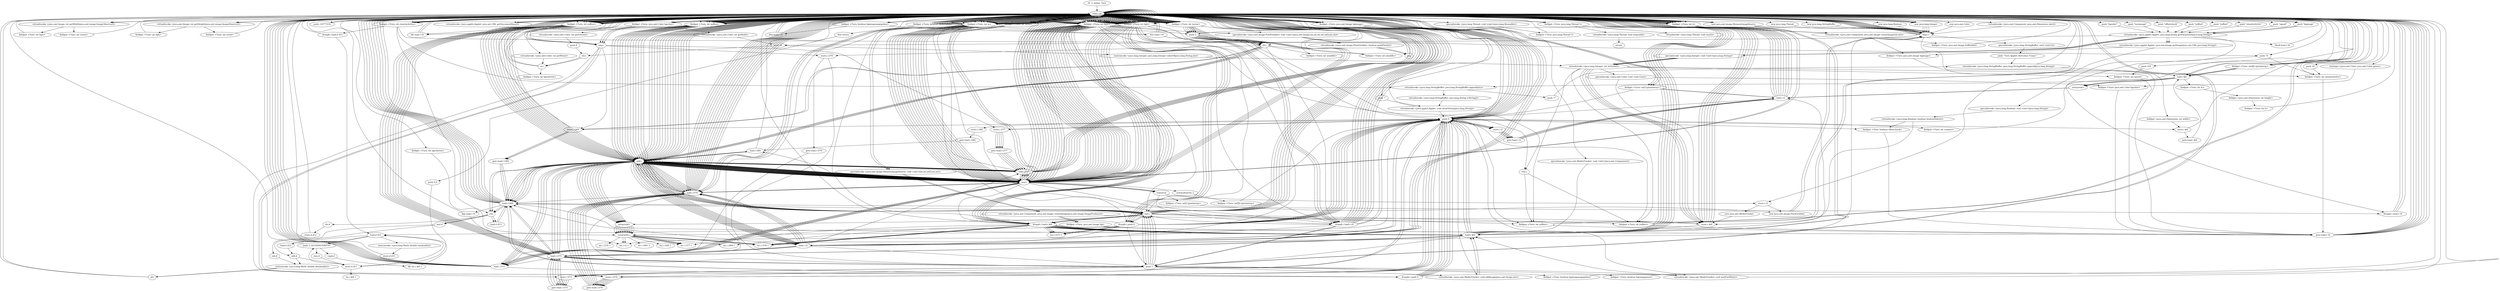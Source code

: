 digraph "" {
    "r0 := @this: Turn"
    "load.r r0"
    "r0 := @this: Turn"->"load.r r0";
    "load.r r0"->"load.r r0";
    "virtualinvoke <java.awt.Component: java.awt.Dimension size()>"
    "load.r r0"->"virtualinvoke <java.awt.Component: java.awt.Dimension size()>";
    "dup1.r"
    "virtualinvoke <java.awt.Component: java.awt.Dimension size()>"->"dup1.r";
    "fieldget <java.awt.Dimension: int width>"
    "dup1.r"->"fieldget <java.awt.Dimension: int width>";
    "store.i $i0"
    "fieldget <java.awt.Dimension: int width>"->"store.i $i0";
    "store.i $i0"->"load.r r0";
    "load.i $i0"
    "load.r r0"->"load.i $i0";
    "fieldput <Turn: int w>"
    "load.i $i0"->"fieldput <Turn: int w>";
    "fieldget <java.awt.Dimension: int height>"
    "fieldput <Turn: int w>"->"fieldget <java.awt.Dimension: int height>";
    "fieldput <Turn: int h>"
    "fieldget <java.awt.Dimension: int height>"->"fieldput <Turn: int h>";
    "fieldput <Turn: int h>"->"load.r r0";
    "new java.lang.Boolean"
    "load.r r0"->"new java.lang.Boolean";
    "new java.lang.Boolean"->"dup1.r";
    "dup1.r"->"load.r r0";
    "push \"offsetcheck\""
    "load.r r0"->"push \"offsetcheck\"";
    "virtualinvoke <java.applet.Applet: java.lang.String getParameter(java.lang.String)>"
    "push \"offsetcheck\""->"virtualinvoke <java.applet.Applet: java.lang.String getParameter(java.lang.String)>";
    "specialinvoke <java.lang.Boolean: void <init>(java.lang.String)>"
    "virtualinvoke <java.applet.Applet: java.lang.String getParameter(java.lang.String)>"->"specialinvoke <java.lang.Boolean: void <init>(java.lang.String)>";
    "virtualinvoke <java.lang.Boolean: boolean booleanValue()>"
    "specialinvoke <java.lang.Boolean: void <init>(java.lang.String)>"->"virtualinvoke <java.lang.Boolean: boolean booleanValue()>";
    "fieldput <Turn: boolean offsetcheck>"
    "virtualinvoke <java.lang.Boolean: boolean booleanValue()>"->"fieldput <Turn: boolean offsetcheck>";
    "goto load.r r0"
    "fieldput <Turn: boolean offsetcheck>"->"goto load.r r0";
    "goto load.r r0"->"load.r r0";
    "new java.lang.Integer"
    "load.r r0"->"new java.lang.Integer";
    "new java.lang.Integer"->"dup1.r";
    "dup1.r"->"load.r r0";
    "push \"xoffset\""
    "load.r r0"->"push \"xoffset\"";
    "push \"xoffset\""->"virtualinvoke <java.applet.Applet: java.lang.String getParameter(java.lang.String)>";
    "specialinvoke <java.lang.Integer: void <init>(java.lang.String)>"
    "virtualinvoke <java.applet.Applet: java.lang.String getParameter(java.lang.String)>"->"specialinvoke <java.lang.Integer: void <init>(java.lang.String)>";
    "virtualinvoke <java.lang.Integer: int intValue()>"
    "specialinvoke <java.lang.Integer: void <init>(java.lang.String)>"->"virtualinvoke <java.lang.Integer: int intValue()>";
    "fieldput <Turn: int xoffset>"
    "virtualinvoke <java.lang.Integer: int intValue()>"->"fieldput <Turn: int xoffset>";
    "fieldput <Turn: int xoffset>"->"goto load.r r0";
    "goto load.r r0"->"load.r r0";
    "load.r r0"->"new java.lang.Integer";
    "new java.lang.Integer"->"dup1.r";
    "dup1.r"->"load.r r0";
    "push \"yoffset\""
    "load.r r0"->"push \"yoffset\"";
    "push \"yoffset\""->"virtualinvoke <java.applet.Applet: java.lang.String getParameter(java.lang.String)>";
    "virtualinvoke <java.applet.Applet: java.lang.String getParameter(java.lang.String)>"->"specialinvoke <java.lang.Integer: void <init>(java.lang.String)>";
    "specialinvoke <java.lang.Integer: void <init>(java.lang.String)>"->"virtualinvoke <java.lang.Integer: int intValue()>";
    "fieldput <Turn: int yoffset>"
    "virtualinvoke <java.lang.Integer: int intValue()>"->"fieldput <Turn: int yoffset>";
    "fieldput <Turn: int yoffset>"->"goto load.r r0";
    "goto load.r r0"->"load.r r0";
    "load.r r0"->"new java.lang.Integer";
    "new java.lang.Integer"->"dup1.r";
    "dup1.r"->"load.r r0";
    "push \"einzelschritte\""
    "load.r r0"->"push \"einzelschritte\"";
    "push \"einzelschritte\""->"virtualinvoke <java.applet.Applet: java.lang.String getParameter(java.lang.String)>";
    "virtualinvoke <java.applet.Applet: java.lang.String getParameter(java.lang.String)>"->"specialinvoke <java.lang.Integer: void <init>(java.lang.String)>";
    "specialinvoke <java.lang.Integer: void <init>(java.lang.String)>"->"virtualinvoke <java.lang.Integer: int intValue()>";
    "fieldput <Turn: int einzelschritte>"
    "virtualinvoke <java.lang.Integer: int intValue()>"->"fieldput <Turn: int einzelschritte>";
    "fieldput <Turn: int einzelschritte>"->"goto load.r r0";
    "goto load.r r0"->"load.r r0";
    "fieldget <Turn: int einzelschritte>"
    "load.r r0"->"fieldget <Turn: int einzelschritte>";
    "push 75"
    "fieldget <Turn: int einzelschritte>"->"push 75";
    "ifcmple.i load.r r0"
    "push 75"->"ifcmple.i load.r r0";
    "ifcmple.i load.r r0"->"load.r r0";
    "load.r r0"->"push 75";
    "push 75"->"fieldput <Turn: int einzelschritte>";
    "fieldput <Turn: int einzelschritte>"->"load.r r0";
    "load.r r0"->"new java.lang.Integer";
    "new java.lang.Integer"->"dup1.r";
    "dup1.r"->"load.r r0";
    "push \"speed\""
    "load.r r0"->"push \"speed\"";
    "push \"speed\""->"virtualinvoke <java.applet.Applet: java.lang.String getParameter(java.lang.String)>";
    "virtualinvoke <java.applet.Applet: java.lang.String getParameter(java.lang.String)>"->"specialinvoke <java.lang.Integer: void <init>(java.lang.String)>";
    "specialinvoke <java.lang.Integer: void <init>(java.lang.String)>"->"virtualinvoke <java.lang.Integer: int intValue()>";
    "fieldput <Turn: int speed>"
    "virtualinvoke <java.lang.Integer: int intValue()>"->"fieldput <Turn: int speed>";
    "fieldput <Turn: int speed>"->"goto load.r r0";
    "goto load.r r0"->"load.r r0";
    "new java.awt.Color"
    "load.r r0"->"new java.awt.Color";
    "new java.awt.Color"->"dup1.r";
    "dup1.r"->"load.r r0";
    "push \"bgcolor\""
    "load.r r0"->"push \"bgcolor\"";
    "push \"bgcolor\""->"virtualinvoke <java.applet.Applet: java.lang.String getParameter(java.lang.String)>";
    "push 16"
    "virtualinvoke <java.applet.Applet: java.lang.String getParameter(java.lang.String)>"->"push 16";
    "staticinvoke <java.lang.Integer: java.lang.Integer valueOf(java.lang.String,int)>"
    "push 16"->"staticinvoke <java.lang.Integer: java.lang.Integer valueOf(java.lang.String,int)>";
    "staticinvoke <java.lang.Integer: java.lang.Integer valueOf(java.lang.String,int)>"->"virtualinvoke <java.lang.Integer: int intValue()>";
    "specialinvoke <java.awt.Color: void <init>(int)>"
    "virtualinvoke <java.lang.Integer: int intValue()>"->"specialinvoke <java.awt.Color: void <init>(int)>";
    "fieldput <Turn: java.awt.Color bgcolor>"
    "specialinvoke <java.awt.Color: void <init>(int)>"->"fieldput <Turn: java.awt.Color bgcolor>";
    "fieldput <Turn: java.awt.Color bgcolor>"->"goto load.r r0";
    "goto load.r r0"->"load.r r0";
    "push -16777216"
    "load.r r0"->"push -16777216";
    "push -16777216"->"load.r r0";
    "fieldget <Turn: java.awt.Color bgcolor>"
    "load.r r0"->"fieldget <Turn: java.awt.Color bgcolor>";
    "virtualinvoke <java.awt.Color: int getRed()>"
    "fieldget <Turn: java.awt.Color bgcolor>"->"virtualinvoke <java.awt.Color: int getRed()>";
    "virtualinvoke <java.awt.Color: int getRed()>"->"push 16";
    "shl.i"
    "push 16"->"shl.i";
    "or.i"
    "shl.i"->"or.i";
    "or.i"->"load.r r0";
    "load.r r0"->"fieldget <Turn: java.awt.Color bgcolor>";
    "virtualinvoke <java.awt.Color: int getGreen()>"
    "fieldget <Turn: java.awt.Color bgcolor>"->"virtualinvoke <java.awt.Color: int getGreen()>";
    "push 8"
    "virtualinvoke <java.awt.Color: int getGreen()>"->"push 8";
    "push 8"->"shl.i";
    "shl.i"->"or.i";
    "or.i"->"load.r r0";
    "load.r r0"->"fieldget <Turn: java.awt.Color bgcolor>";
    "virtualinvoke <java.awt.Color: int getBlue()>"
    "fieldget <Turn: java.awt.Color bgcolor>"->"virtualinvoke <java.awt.Color: int getBlue()>";
    "virtualinvoke <java.awt.Color: int getBlue()>"->"or.i";
    "fieldput <Turn: int bgcolorint>"
    "or.i"->"fieldput <Turn: int bgcolorint>";
    "fieldput <Turn: int bgcolorint>"->"load.r r0";
    "push \"bgimage\""
    "load.r r0"->"push \"bgimage\"";
    "push \"bgimage\""->"virtualinvoke <java.applet.Applet: java.lang.String getParameter(java.lang.String)>";
    "ifnull load.r r0"
    "virtualinvoke <java.applet.Applet: java.lang.String getParameter(java.lang.String)>"->"ifnull load.r r0";
    "ifnull load.r r0"->"load.r r0";
    "push 1"
    "load.r r0"->"push 1";
    "fieldput <Turn: boolean bgimageangegeben>"
    "push 1"->"fieldput <Turn: boolean bgimageangegeben>";
    "fieldput <Turn: boolean bgimageangegeben>"->"load.r r0";
    "fieldget <Turn: boolean bgimageangegeben>"
    "load.r r0"->"fieldget <Turn: boolean bgimageangegeben>";
    "ifeq load.r r0"
    "fieldget <Turn: boolean bgimageangegeben>"->"ifeq load.r r0";
    "ifeq load.r r0"->"load.r r0";
    "load.r r0"->"load.r r0";
    "load.r r0"->"load.r r0";
    "virtualinvoke <java.applet.Applet: java.net.URL getDocumentBase()>"
    "load.r r0"->"virtualinvoke <java.applet.Applet: java.net.URL getDocumentBase()>";
    "virtualinvoke <java.applet.Applet: java.net.URL getDocumentBase()>"->"load.r r0";
    "load.r r0"->"push \"bgimage\"";
    "push \"bgimage\""->"virtualinvoke <java.applet.Applet: java.lang.String getParameter(java.lang.String)>";
    "virtualinvoke <java.applet.Applet: java.awt.Image getImage(java.net.URL,java.lang.String)>"
    "virtualinvoke <java.applet.Applet: java.lang.String getParameter(java.lang.String)>"->"virtualinvoke <java.applet.Applet: java.awt.Image getImage(java.net.URL,java.lang.String)>";
    "fieldput <Turn: java.awt.Image bgimage>"
    "virtualinvoke <java.applet.Applet: java.awt.Image getImage(java.net.URL,java.lang.String)>"->"fieldput <Turn: java.awt.Image bgimage>";
    "fieldput <Turn: java.awt.Image bgimage>"->"goto load.r r0";
    "goto load.r r0"->"load.r r0";
    "load.r r0"->"load.r r0";
    "load.r r0"->"virtualinvoke <java.applet.Applet: java.net.URL getDocumentBase()>";
    "virtualinvoke <java.applet.Applet: java.net.URL getDocumentBase()>"->"load.r r0";
    "push \"turnimage\""
    "load.r r0"->"push \"turnimage\"";
    "push \"turnimage\""->"virtualinvoke <java.applet.Applet: java.lang.String getParameter(java.lang.String)>";
    "virtualinvoke <java.applet.Applet: java.lang.String getParameter(java.lang.String)>"->"virtualinvoke <java.applet.Applet: java.awt.Image getImage(java.net.URL,java.lang.String)>";
    "store.r r2"
    "virtualinvoke <java.applet.Applet: java.awt.Image getImage(java.net.URL,java.lang.String)>"->"store.r r2";
    "new java.awt.MediaTracker"
    "store.r r2"->"new java.awt.MediaTracker";
    "store.r $i0"
    "new java.awt.MediaTracker"->"store.r $i0";
    "load.r $i0"
    "store.r $i0"->"load.r $i0";
    "load.r $i0"->"load.r r0";
    "specialinvoke <java.awt.MediaTracker: void <init>(java.awt.Component)>"
    "load.r r0"->"specialinvoke <java.awt.MediaTracker: void <init>(java.awt.Component)>";
    "specialinvoke <java.awt.MediaTracker: void <init>(java.awt.Component)>"->"load.r $i0";
    "load.r $i0"->"load.r r0";
    "fieldget <Turn: java.awt.Image bgimage>"
    "load.r r0"->"fieldget <Turn: java.awt.Image bgimage>";
    "push 0"
    "fieldget <Turn: java.awt.Image bgimage>"->"push 0";
    "virtualinvoke <java.awt.MediaTracker: void addImage(java.awt.Image,int)>"
    "push 0"->"virtualinvoke <java.awt.MediaTracker: void addImage(java.awt.Image,int)>";
    "virtualinvoke <java.awt.MediaTracker: void addImage(java.awt.Image,int)>"->"load.r $i0";
    "load.r r2"
    "load.r $i0"->"load.r r2";
    "load.r r2"->"push 1";
    "push 1"->"virtualinvoke <java.awt.MediaTracker: void addImage(java.awt.Image,int)>";
    "virtualinvoke <java.awt.MediaTracker: void addImage(java.awt.Image,int)>"->"load.r $i0";
    "load.r $i0"->"push 0";
    "virtualinvoke <java.awt.MediaTracker: void waitForID(int)>"
    "push 0"->"virtualinvoke <java.awt.MediaTracker: void waitForID(int)>";
    "virtualinvoke <java.awt.MediaTracker: void waitForID(int)>"->"load.r $i0";
    "load.r $i0"->"push 1";
    "push 1"->"virtualinvoke <java.awt.MediaTracker: void waitForID(int)>";
    "virtualinvoke <java.awt.MediaTracker: void waitForID(int)>"->"load.r r0";
    "load.r r0"->"load.r r0";
    "load.r r0"->"fieldget <Turn: java.awt.Image bgimage>";
    "fieldget <Turn: java.awt.Image bgimage>"->"load.r r0";
    "virtualinvoke <java.awt.Image: int getWidth(java.awt.image.ImageObserver)>"
    "load.r r0"->"virtualinvoke <java.awt.Image: int getWidth(java.awt.image.ImageObserver)>";
    "fieldput <Turn: int bgw>"
    "virtualinvoke <java.awt.Image: int getWidth(java.awt.image.ImageObserver)>"->"fieldput <Turn: int bgw>";
    "fieldput <Turn: int bgw>"->"load.r r0";
    "load.r r0"->"load.r r0";
    "load.r r0"->"fieldget <Turn: java.awt.Image bgimage>";
    "fieldget <Turn: java.awt.Image bgimage>"->"load.r r0";
    "virtualinvoke <java.awt.Image: int getHeight(java.awt.image.ImageObserver)>"
    "load.r r0"->"virtualinvoke <java.awt.Image: int getHeight(java.awt.image.ImageObserver)>";
    "fieldput <Turn: int bgh>"
    "virtualinvoke <java.awt.Image: int getHeight(java.awt.image.ImageObserver)>"->"fieldput <Turn: int bgh>";
    "fieldput <Turn: int bgh>"->"load.r r0";
    "load.r r0"->"load.r r2";
    "load.r r2"->"load.r r0";
    "load.r r0"->"virtualinvoke <java.awt.Image: int getWidth(java.awt.image.ImageObserver)>";
    "fieldput <Turn: int turnw>"
    "virtualinvoke <java.awt.Image: int getWidth(java.awt.image.ImageObserver)>"->"fieldput <Turn: int turnw>";
    "fieldput <Turn: int turnw>"->"load.r r0";
    "load.r r0"->"load.r r2";
    "load.r r2"->"load.r r0";
    "load.r r0"->"virtualinvoke <java.awt.Image: int getHeight(java.awt.image.ImageObserver)>";
    "fieldput <Turn: int turnh>"
    "virtualinvoke <java.awt.Image: int getHeight(java.awt.image.ImageObserver)>"->"fieldput <Turn: int turnh>";
    "fieldput <Turn: int turnh>"->"load.r r0";
    "load.r r0"->"load.r r0";
    "fieldget <Turn: int xoffset>"
    "load.r r0"->"fieldget <Turn: int xoffset>";
    "fieldget <Turn: int xoffset>"->"load.r r0";
    "fieldget <Turn: int bgw>"
    "load.r r0"->"fieldget <Turn: int bgw>";
    "rem.i"
    "fieldget <Turn: int bgw>"->"rem.i";
    "rem.i"->"fieldput <Turn: int xoffset>";
    "fieldput <Turn: int xoffset>"->"load.r r0";
    "load.r r0"->"load.r r0";
    "fieldget <Turn: int yoffset>"
    "load.r r0"->"fieldget <Turn: int yoffset>";
    "fieldget <Turn: int yoffset>"->"load.r r0";
    "fieldget <Turn: int bgh>"
    "load.r r0"->"fieldget <Turn: int bgh>";
    "fieldget <Turn: int bgh>"->"rem.i";
    "rem.i"->"fieldput <Turn: int yoffset>";
    "fieldput <Turn: int yoffset>"->"load.r r0";
    "load.r r0"->"fieldget <Turn: int xoffset>";
    "ifle load.r r0"
    "fieldget <Turn: int xoffset>"->"ifle load.r r0";
    "ifle load.r r0"->"load.r r0";
    "load.r r0"->"load.r r0";
    "load.r r0"->"fieldget <Turn: int xoffset>";
    "fieldget <Turn: int xoffset>"->"load.r r0";
    "load.r r0"->"fieldget <Turn: int bgw>";
    "sub.i"
    "fieldget <Turn: int bgw>"->"sub.i";
    "sub.i"->"fieldput <Turn: int xoffset>";
    "fieldput <Turn: int xoffset>"->"load.r r0";
    "load.r r0"->"fieldget <Turn: int yoffset>";
    "fieldget <Turn: int yoffset>"->"ifle load.r r0";
    "ifle load.r r0"->"load.r r0";
    "load.r r0"->"load.r r0";
    "load.r r0"->"fieldget <Turn: int yoffset>";
    "fieldget <Turn: int yoffset>"->"load.r r0";
    "load.r r0"->"fieldget <Turn: int bgh>";
    "fieldget <Turn: int bgh>"->"sub.i";
    "sub.i"->"fieldput <Turn: int yoffset>";
    "fieldput <Turn: int yoffset>"->"load.r r0";
    "load.r r0"->"load.r r0";
    "fieldget <Turn: int turnw>"
    "load.r r0"->"fieldget <Turn: int turnw>";
    "fieldget <Turn: int turnw>"->"load.r r0";
    "fieldget <Turn: int turnh>"
    "load.r r0"->"fieldget <Turn: int turnh>";
    "mul.i"
    "fieldget <Turn: int turnh>"->"mul.i";
    "newarray"
    "mul.i"->"newarray";
    "fieldput <Turn: int[] tpixelarray>"
    "newarray"->"fieldput <Turn: int[] tpixelarray>";
    "new java.awt.image.PixelGrabber"
    "fieldput <Turn: int[] tpixelarray>"->"new java.awt.image.PixelGrabber";
    "new java.awt.image.PixelGrabber"->"dup1.r";
    "dup1.r"->"load.r r2";
    "load.r r2"->"push 0";
    "push 0"->"push 0";
    "push 0"->"load.r r0";
    "load.r r0"->"fieldget <Turn: int turnw>";
    "fieldget <Turn: int turnw>"->"load.r r0";
    "load.r r0"->"fieldget <Turn: int turnh>";
    "fieldget <Turn: int turnh>"->"load.r r0";
    "fieldget <Turn: int[] tpixelarray>"
    "load.r r0"->"fieldget <Turn: int[] tpixelarray>";
    "fieldget <Turn: int[] tpixelarray>"->"push 0";
    "push 0"->"load.r r0";
    "load.r r0"->"fieldget <Turn: int turnw>";
    "specialinvoke <java.awt.image.PixelGrabber: void <init>(java.awt.Image,int,int,int,int,int[],int,int)>"
    "fieldget <Turn: int turnw>"->"specialinvoke <java.awt.image.PixelGrabber: void <init>(java.awt.Image,int,int,int,int,int[],int,int)>";
    "virtualinvoke <java.awt.image.PixelGrabber: boolean grabPixels()>"
    "specialinvoke <java.awt.image.PixelGrabber: void <init>(java.awt.Image,int,int,int,int,int[],int,int)>"->"virtualinvoke <java.awt.image.PixelGrabber: boolean grabPixels()>";
    "pop"
    "virtualinvoke <java.awt.image.PixelGrabber: boolean grabPixels()>"->"pop";
    "pop"->"load.r r0";
    "load.r r0"->"fieldget <Turn: int bgw>";
    "fieldget <Turn: int bgw>"->"load.r r0";
    "load.r r0"->"fieldget <Turn: int bgh>";
    "fieldget <Turn: int bgh>"->"mul.i";
    "mul.i"->"newarray";
    "newarray"->"store.r r2";
    "store.r r2"->"new java.awt.image.PixelGrabber";
    "new java.awt.image.PixelGrabber"->"dup1.r";
    "dup1.r"->"load.r r0";
    "load.r r0"->"fieldget <Turn: java.awt.Image bgimage>";
    "fieldget <Turn: java.awt.Image bgimage>"->"push 0";
    "push 0"->"push 0";
    "push 0"->"load.r r0";
    "load.r r0"->"fieldget <Turn: int bgw>";
    "fieldget <Turn: int bgw>"->"load.r r0";
    "load.r r0"->"fieldget <Turn: int bgh>";
    "fieldget <Turn: int bgh>"->"load.r r2";
    "load.r r2"->"push 0";
    "push 0"->"load.r r0";
    "load.r r0"->"fieldget <Turn: int bgw>";
    "fieldget <Turn: int bgw>"->"specialinvoke <java.awt.image.PixelGrabber: void <init>(java.awt.Image,int,int,int,int,int[],int,int)>";
    "specialinvoke <java.awt.image.PixelGrabber: void <init>(java.awt.Image,int,int,int,int,int[],int,int)>"->"virtualinvoke <java.awt.image.PixelGrabber: boolean grabPixels()>";
    "virtualinvoke <java.awt.image.PixelGrabber: boolean grabPixels()>"->"pop";
    "pop"->"load.r r0";
    "fieldget <Turn: boolean offsetcheck>"
    "load.r r0"->"fieldget <Turn: boolean offsetcheck>";
    "ifne load.r r0"
    "fieldget <Turn: boolean offsetcheck>"->"ifne load.r r0";
    "ifne load.r r0"->"load.r r0";
    "fieldget <Turn: int w>"
    "load.r r0"->"fieldget <Turn: int w>";
    "fieldget <Turn: int w>"->"load.r r0";
    "fieldget <Turn: int h>"
    "load.r r0"->"fieldget <Turn: int h>";
    "fieldget <Turn: int h>"->"mul.i";
    "mul.i"->"newarray";
    "newarray"->"store.r $i0";
    "store.r $i0"->"load.r r0";
    "load.r r0"->"fieldget <Turn: boolean bgimageangegeben>";
    "fieldget <Turn: boolean bgimageangegeben>"->"ifne load.r r0";
    "ifne load.r r0"->"push 0";
    "store.i r2"
    "push 0"->"store.i r2";
    "goto load.i r2"
    "store.i r2"->"goto load.i r2";
    "load.i r2"
    "goto load.i r2"->"load.i r2";
    "load.i r2"->"load.r r0";
    "load.r r0"->"fieldget <Turn: int w>";
    "fieldget <Turn: int w>"->"load.r r0";
    "load.r r0"->"fieldget <Turn: int h>";
    "fieldget <Turn: int h>"->"mul.i";
    "ifcmplt.i load.r $i0"
    "mul.i"->"ifcmplt.i load.r $i0";
    "ifcmplt.i load.r $i0"->"load.r r0";
    "load.r r0"->"load.r r0";
    "new java.awt.image.MemoryImageSource"
    "load.r r0"->"new java.awt.image.MemoryImageSource";
    "new java.awt.image.MemoryImageSource"->"dup1.r";
    "dup1.r"->"load.r r0";
    "load.r r0"->"fieldget <Turn: int w>";
    "fieldget <Turn: int w>"->"load.r r0";
    "load.r r0"->"fieldget <Turn: int h>";
    "fieldget <Turn: int h>"->"load.r $i0";
    "load.r $i0"->"push 0";
    "push 0"->"load.r r0";
    "load.r r0"->"fieldget <Turn: int w>";
    "specialinvoke <java.awt.image.MemoryImageSource: void <init>(int,int,int[],int,int)>"
    "fieldget <Turn: int w>"->"specialinvoke <java.awt.image.MemoryImageSource: void <init>(int,int,int[],int,int)>";
    "virtualinvoke <java.awt.Component: java.awt.Image createImage(java.awt.image.ImageProducer)>"
    "specialinvoke <java.awt.image.MemoryImageSource: void <init>(int,int,int[],int,int)>"->"virtualinvoke <java.awt.Component: java.awt.Image createImage(java.awt.image.ImageProducer)>";
    "fieldput <Turn: java.awt.Image bg>"
    "virtualinvoke <java.awt.Component: java.awt.Image createImage(java.awt.image.ImageProducer)>"->"fieldput <Turn: java.awt.Image bg>";
    "fieldput <Turn: java.awt.Image bg>"->"goto load.r r0";
    "goto load.r r0"->"load.r r0";
    "load.r r0"->"load.r r0";
    "load.r r0"->"fieldget <Turn: int w>";
    "push 2"
    "fieldget <Turn: int w>"->"push 2";
    "div.i"
    "push 2"->"div.i";
    "fieldput <Turn: int xmiddle>"
    "div.i"->"fieldput <Turn: int xmiddle>";
    "fieldput <Turn: int xmiddle>"->"load.r r0";
    "load.r r0"->"load.r r0";
    "load.r r0"->"fieldget <Turn: int h>";
    "fieldget <Turn: int h>"->"push 2";
    "push 2"->"div.i";
    "fieldput <Turn: int ymiddle>"
    "div.i"->"fieldput <Turn: int ymiddle>";
    "fieldput <Turn: int ymiddle>"->"load.r r0";
    "load.r r0"->"load.r r0";
    "load.r r0"->"load.r r0";
    "load.r r0"->"fieldget <Turn: int w>";
    "fieldget <Turn: int w>"->"load.r r0";
    "load.r r0"->"fieldget <Turn: int h>";
    "virtualinvoke <java.awt.Component: java.awt.Image createImage(int,int)>"
    "fieldget <Turn: int h>"->"virtualinvoke <java.awt.Component: java.awt.Image createImage(int,int)>";
    "fieldput <Turn: java.awt.Image bufferbild>"
    "virtualinvoke <java.awt.Component: java.awt.Image createImage(int,int)>"->"fieldput <Turn: java.awt.Image bufferbild>";
    "fieldput <Turn: java.awt.Image bufferbild>"->"load.r r0";
    "load.r r0"->"fieldget <Turn: boolean offsetcheck>";
    "ifne return"
    "fieldget <Turn: boolean offsetcheck>"->"ifne return";
    "push 0.0"
    "ifne return"->"push 0.0";
    "store.d d11"
    "push 0.0"->"store.d d11";
    "push 3.141592653589793"
    "store.d d11"->"push 3.141592653589793";
    "push 3.141592653589793"->"load.r r0";
    "load.r r0"->"fieldget <Turn: int einzelschritte>";
    "i2d"
    "fieldget <Turn: int einzelschritte>"->"i2d";
    "div.d"
    "i2d"->"div.d";
    "store.d d12"
    "div.d"->"store.d d12";
    "store.d d12"->"load.r r0";
    "load.r r0"->"load.r r0";
    "load.r r0"->"fieldget <Turn: int einzelschritte>";
    "fieldget <Turn: int einzelschritte>"->"load.r r0";
    "load.r r0"->"fieldget <Turn: int turnw>";
    "fieldget <Turn: int turnw>"->"load.r r0";
    "load.r r0"->"fieldget <Turn: int turnh>";
    "fieldget <Turn: int turnh>"->"mul.i";
    "newmultiarray 2"
    "mul.i"->"newmultiarray 2";
    "fieldput <Turn: int[][] rpixelarray>"
    "newmultiarray 2"->"fieldput <Turn: int[][] rpixelarray>";
    "fieldput <Turn: int[][] rpixelarray>"->"push 0";
    "push 0"->"store.i $i0";
    "goto load.i $i0"
    "store.i $i0"->"goto load.i $i0";
    "goto load.i $i0"->"load.i $i0";
    "load.i $i0"->"load.r r0";
    "load.r r0"->"fieldget <Turn: int einzelschritte>";
    "ifcmplt.i load.d d11"
    "fieldget <Turn: int einzelschritte>"->"ifcmplt.i load.d d11";
    "ifcmplt.i load.d d11"->"load.r r0";
    "push \"\""
    "load.r r0"->"push \"\"";
    "virtualinvoke <java.applet.Applet: void showStatus(java.lang.String)>"
    "push \"\""->"virtualinvoke <java.applet.Applet: void showStatus(java.lang.String)>";
    "virtualinvoke <java.applet.Applet: void showStatus(java.lang.String)>"->"load.r r0";
    "load.r r0"->"push 0";
    "fieldput <Turn: int counter>"
    "push 0"->"fieldput <Turn: int counter>";
    "fieldput <Turn: int counter>"->"load.r r0";
    "new java.lang.Thread"
    "load.r r0"->"new java.lang.Thread";
    "new java.lang.Thread"->"dup1.r";
    "dup1.r"->"load.r r0";
    "specialinvoke <java.lang.Thread: void <init>(java.lang.Runnable)>"
    "load.r r0"->"specialinvoke <java.lang.Thread: void <init>(java.lang.Runnable)>";
    "fieldput <Turn: java.lang.Thread t>"
    "specialinvoke <java.lang.Thread: void <init>(java.lang.Runnable)>"->"fieldput <Turn: java.lang.Thread t>";
    "fieldput <Turn: java.lang.Thread t>"->"load.r r0";
    "fieldget <Turn: java.lang.Thread t>"
    "load.r r0"->"fieldget <Turn: java.lang.Thread t>";
    "virtualinvoke <java.lang.Thread: void start()>"
    "fieldget <Turn: java.lang.Thread t>"->"virtualinvoke <java.lang.Thread: void start()>";
    "virtualinvoke <java.lang.Thread: void start()>"->"load.r r0";
    "load.r r0"->"fieldget <Turn: java.lang.Thread t>";
    "virtualinvoke <java.lang.Thread: void suspend()>"
    "fieldget <Turn: java.lang.Thread t>"->"virtualinvoke <java.lang.Thread: void suspend()>";
    "return"
    "virtualinvoke <java.lang.Thread: void suspend()>"->"return";
    "load.d d11"
    "ifcmplt.i load.d d11"->"load.d d11";
    "staticinvoke <java.lang.Math: double sin(double)>"
    "load.d d11"->"staticinvoke <java.lang.Math: double sin(double)>";
    "store.d d13"
    "staticinvoke <java.lang.Math: double sin(double)>"->"store.d d13";
    "store.d d13"->"load.r r0";
    "new java.lang.StringBuffer"
    "load.r r0"->"new java.lang.StringBuffer";
    "new java.lang.StringBuffer"->"dup1.r";
    "specialinvoke <java.lang.StringBuffer: void <init>()>"
    "dup1.r"->"specialinvoke <java.lang.StringBuffer: void <init>()>";
    "push \"Turn Applet: Berechne Frame \""
    "specialinvoke <java.lang.StringBuffer: void <init>()>"->"push \"Turn Applet: Berechne Frame \"";
    "virtualinvoke <java.lang.StringBuffer: java.lang.StringBuffer append(java.lang.String)>"
    "push \"Turn Applet: Berechne Frame \""->"virtualinvoke <java.lang.StringBuffer: java.lang.StringBuffer append(java.lang.String)>";
    "virtualinvoke <java.lang.StringBuffer: java.lang.StringBuffer append(java.lang.String)>"->"load.i $i0";
    "virtualinvoke <java.lang.StringBuffer: java.lang.StringBuffer append(int)>"
    "load.i $i0"->"virtualinvoke <java.lang.StringBuffer: java.lang.StringBuffer append(int)>";
    "push \"/\""
    "virtualinvoke <java.lang.StringBuffer: java.lang.StringBuffer append(int)>"->"push \"/\"";
    "push \"/\""->"virtualinvoke <java.lang.StringBuffer: java.lang.StringBuffer append(java.lang.String)>";
    "virtualinvoke <java.lang.StringBuffer: java.lang.StringBuffer append(java.lang.String)>"->"load.r r0";
    "load.r r0"->"fieldget <Turn: int einzelschritte>";
    "fieldget <Turn: int einzelschritte>"->"virtualinvoke <java.lang.StringBuffer: java.lang.StringBuffer append(int)>";
    "virtualinvoke <java.lang.StringBuffer: java.lang.String toString()>"
    "virtualinvoke <java.lang.StringBuffer: java.lang.StringBuffer append(int)>"->"virtualinvoke <java.lang.StringBuffer: java.lang.String toString()>";
    "virtualinvoke <java.lang.StringBuffer: java.lang.String toString()>"->"virtualinvoke <java.applet.Applet: void showStatus(java.lang.String)>";
    "virtualinvoke <java.applet.Applet: void showStatus(java.lang.String)>"->"push 0";
    "push 0"->"store.i r2";
    "store.i r2"->"goto load.i r2";
    "goto load.i r2"->"load.i r2";
    "load.i r2"->"load.r r0";
    "load.r r0"->"fieldget <Turn: int turnw>";
    "fieldget <Turn: int turnw>"->"load.r r0";
    "load.r r0"->"fieldget <Turn: int turnh>";
    "fieldget <Turn: int turnh>"->"mul.i";
    "ifcmplt.i load.r r0"
    "mul.i"->"ifcmplt.i load.r r0";
    "ifcmplt.i load.r r0"->"push 0";
    "push 0"->"store.i r2";
    "store.i r2"->"goto load.i r2";
    "goto load.i r2"->"load.i r2";
    "load.i r2"->"load.r r0";
    "load.r r0"->"fieldget <Turn: int turnh>";
    "fieldget <Turn: int turnh>"->"ifcmplt.i load.r r0";
    "ifcmplt.i load.r r0"->"push 0";
    "push 0"->"store.i r2";
    "store.i r2"->"goto load.i r2";
    "goto load.i r2"->"load.i r2";
    "load.i r2"->"load.r r0";
    "load.r r0"->"fieldget <Turn: int turnh>";
    "ifcmplt.i push 0"
    "fieldget <Turn: int turnh>"->"ifcmplt.i push 0";
    "ifcmplt.i push 0"->"load.d d11";
    "load.d d12"
    "load.d d11"->"load.d d12";
    "add.d"
    "load.d d12"->"add.d";
    "add.d"->"store.d d11";
    "store.d d11"->"load.d d11";
    "load.d d11"->"push 3.141592653589793";
    "cmpl.d"
    "push 3.141592653589793"->"cmpl.d";
    "ifle inc.i $i0 1"
    "cmpl.d"->"ifle inc.i $i0 1";
    "ifle inc.i $i0 1"->"load.d d11";
    "load.d d11"->"push 3.141592653589793";
    "rem.d"
    "push 3.141592653589793"->"rem.d";
    "rem.d"->"store.d d11";
    "inc.i $i0 1"
    "store.d d11"->"inc.i $i0 1";
    "ifcmplt.i push 0"->"push 0";
    "store.i i369"
    "push 0"->"store.i i369";
    "goto load.i i369"
    "store.i i369"->"goto load.i i369";
    "load.i i369"
    "goto load.i i369"->"load.i i369";
    "load.i i369"->"load.r r0";
    "load.r r0"->"fieldget <Turn: int turnw>";
    "fieldget <Turn: int turnw>"->"push 2";
    "push 2"->"div.i";
    "div.i"->"ifcmplt.i load.r r0";
    "inc.i r2 1"
    "ifcmplt.i load.r r0"->"inc.i r2 1";
    "ifcmplt.i load.r r0"->"load.r r0";
    "fieldget <Turn: int[][] rpixelarray>"
    "load.r r0"->"fieldget <Turn: int[][] rpixelarray>";
    "fieldget <Turn: int[][] rpixelarray>"->"load.i $i0";
    "arrayread.r"
    "load.i $i0"->"arrayread.r";
    "arrayread.r"->"load.i r2";
    "load.i r2"->"load.r r0";
    "load.r r0"->"fieldget <Turn: int turnw>";
    "fieldget <Turn: int turnw>"->"mul.i";
    "mul.i"->"load.r r0";
    "load.r r0"->"fieldget <Turn: int turnw>";
    "fieldget <Turn: int turnw>"->"push 2";
    "push 2"->"div.i";
    "add.i"
    "div.i"->"add.i";
    "add.i"->"i2d";
    "load.d d13"
    "i2d"->"load.d d13";
    "load.d d13"->"load.i i369";
    "load.i i369"->"i2d";
    "mul.d"
    "i2d"->"mul.d";
    "mul.d"->"add.d";
    "staticinvoke <java.lang.Math: double abs(double)>"
    "add.d"->"staticinvoke <java.lang.Math: double abs(double)>";
    "d2i"
    "staticinvoke <java.lang.Math: double abs(double)>"->"d2i";
    "d2i"->"load.r r0";
    "load.r r0"->"fieldget <Turn: int[] tpixelarray>";
    "fieldget <Turn: int[] tpixelarray>"->"load.i r2";
    "load.i r2"->"load.r r0";
    "load.r r0"->"fieldget <Turn: int turnw>";
    "fieldget <Turn: int turnw>"->"mul.i";
    "mul.i"->"load.r r0";
    "load.r r0"->"fieldget <Turn: int turnw>";
    "fieldget <Turn: int turnw>"->"push 2";
    "push 2"->"div.i";
    "div.i"->"add.i";
    "add.i"->"load.i i369";
    "load.i i369"->"add.i";
    "arrayread.i"
    "add.i"->"arrayread.i";
    "arraywrite.i"
    "arrayread.i"->"arraywrite.i";
    "inc.i i369 1"
    "arraywrite.i"->"inc.i i369 1";
    "ifcmplt.i load.r r0"->"load.r r0";
    "load.r r0"->"fieldget <Turn: int turnw>";
    "fieldget <Turn: int turnw>"->"push 2";
    "push 2"->"div.i";
    "div.i"->"store.i i369";
    "store.i i369"->"goto load.i i369";
    "goto load.i i369"->"load.i i369";
    "ifge load.r r0"
    "load.i i369"->"ifge load.r r0";
    "ifge load.r r0"->"inc.i r2 1";
    "ifge load.r r0"->"load.r r0";
    "load.r r0"->"fieldget <Turn: int[][] rpixelarray>";
    "fieldget <Turn: int[][] rpixelarray>"->"load.i $i0";
    "load.i $i0"->"arrayread.r";
    "arrayread.r"->"load.i r2";
    "load.i r2"->"load.r r0";
    "load.r r0"->"fieldget <Turn: int turnw>";
    "fieldget <Turn: int turnw>"->"mul.i";
    "mul.i"->"load.r r0";
    "load.r r0"->"fieldget <Turn: int turnw>";
    "fieldget <Turn: int turnw>"->"push 2";
    "push 2"->"div.i";
    "div.i"->"add.i";
    "add.i"->"i2d";
    "i2d"->"load.d d13";
    "load.d d13"->"load.i i369";
    "load.i i369"->"i2d";
    "i2d"->"mul.d";
    "sub.d"
    "mul.d"->"sub.d";
    "sub.d"->"staticinvoke <java.lang.Math: double abs(double)>";
    "staticinvoke <java.lang.Math: double abs(double)>"->"d2i";
    "d2i"->"load.r r0";
    "load.r r0"->"fieldget <Turn: int[] tpixelarray>";
    "fieldget <Turn: int[] tpixelarray>"->"load.i r2";
    "load.i r2"->"load.r r0";
    "load.r r0"->"fieldget <Turn: int turnw>";
    "fieldget <Turn: int turnw>"->"mul.i";
    "mul.i"->"load.r r0";
    "load.r r0"->"fieldget <Turn: int turnw>";
    "fieldget <Turn: int turnw>"->"push 2";
    "push 2"->"div.i";
    "div.i"->"add.i";
    "add.i"->"load.i i369";
    "load.i i369"->"sub.i";
    "sub.i"->"arrayread.i";
    "arrayread.i"->"arraywrite.i";
    "inc.i i369 -1"
    "arraywrite.i"->"inc.i i369 -1";
    "ifcmplt.i load.r r0"->"load.r r0";
    "load.r r0"->"fieldget <Turn: int[][] rpixelarray>";
    "fieldget <Turn: int[][] rpixelarray>"->"load.i $i0";
    "load.i $i0"->"arrayread.r";
    "arrayread.r"->"load.i r2";
    "load.i r2"->"push 0";
    "push 0"->"arraywrite.i";
    "arraywrite.i"->"inc.i r2 1";
    "virtualinvoke <java.awt.Component: java.awt.Image createImage(java.awt.image.ImageProducer)>"->"store.r $i0";
    "ifcmplt.i load.r $i0"->"load.r $i0";
    "load.r $i0"->"load.i r2";
    "load.i r2"->"load.r r0";
    "fieldget <Turn: int bgcolorint>"
    "load.r r0"->"fieldget <Turn: int bgcolorint>";
    "fieldget <Turn: int bgcolorint>"->"arraywrite.i";
    "arraywrite.i"->"inc.i r2 1";
    "ifne load.r r0"->"load.r r0";
    "load.r r0"->"fieldget <Turn: int h>";
    "fieldget <Turn: int h>"->"load.r r0";
    "load.r r0"->"fieldget <Turn: int bgh>";
    "fieldget <Turn: int bgh>"->"ifcmplt.i load.r r0";
    "ifcmplt.i load.r r0"->"load.r r0";
    "load.r r0"->"fieldget <Turn: int w>";
    "fieldget <Turn: int w>"->"load.r r0";
    "load.r r0"->"fieldget <Turn: int bgw>";
    "fieldget <Turn: int bgw>"->"ifcmplt.i load.r r0";
    "ifcmplt.i load.r r0"->"load.r r0";
    "load.r r0"->"push 1";
    "fieldput <Turn: boolean bgimagepasst>"
    "push 1"->"fieldput <Turn: boolean bgimagepasst>";
    "fieldput <Turn: boolean bgimagepasst>"->"load.r r0";
    "load.r r0"->"fieldget <Turn: int yoffset>";
    "neg.i"
    "fieldget <Turn: int yoffset>"->"neg.i";
    "neg.i"->"store.i i369";
    "store.i i369"->"goto load.i i369";
    "goto load.i i369"->"load.i i369";
    "load.i i369"->"load.r r0";
    "load.r r0"->"fieldget <Turn: int bgh>";
    "fieldget <Turn: int bgh>"->"ifcmplt.i load.r r0";
    "ifcmplt.i load.r r0"->"load.r r0";
    "load.r r0"->"fieldget <Turn: int w>";
    "fieldget <Turn: int w>"->"load.r r0";
    "load.r r0"->"fieldget <Turn: int bgw>";
    "fieldget <Turn: int bgw>"->"load.r r0";
    "load.r r0"->"fieldget <Turn: int xoffset>";
    "fieldget <Turn: int xoffset>"->"add.i";
    "add.i"->"sub.i";
    "sub.i"->"load.r r0";
    "load.r r0"->"fieldget <Turn: int bgw>";
    "fieldget <Turn: int bgw>"->"div.i";
    "div.i"->"store.i i369";
    "store.i i369"->"load.r r0";
    "load.r r0"->"fieldget <Turn: int h>";
    "fieldget <Turn: int h>"->"load.r r0";
    "load.r r0"->"fieldget <Turn: int bgh>";
    "fieldget <Turn: int bgh>"->"load.r r0";
    "load.r r0"->"fieldget <Turn: int yoffset>";
    "fieldget <Turn: int yoffset>"->"add.i";
    "add.i"->"sub.i";
    "sub.i"->"load.r r0";
    "load.r r0"->"fieldget <Turn: int bgh>";
    "fieldget <Turn: int bgh>"->"div.i";
    "store.i i370"
    "div.i"->"store.i i370";
    "store.i i370"->"push 1";
    "store.i i375"
    "push 1"->"store.i i375";
    "goto load.i i375"
    "store.i i375"->"goto load.i i375";
    "load.i i375"
    "goto load.i i375"->"load.i i375";
    "load.i i375"->"load.i i369";
    "load.i i369"->"ifcmple.i load.r r0";
    "ifcmple.i load.r r0"->"load.r r0";
    "load.r r0"->"fieldget <Turn: int yoffset>";
    "fieldget <Turn: int yoffset>"->"neg.i";
    "neg.i"->"store.i i375";
    "store.i i375"->"goto load.i i375";
    "goto load.i i375"->"load.i i375";
    "load.i i375"->"load.r r0";
    "load.r r0"->"fieldget <Turn: int bgh>";
    "fieldget <Turn: int bgh>"->"ifcmplt.i push 0";
    "ifcmplt.i push 0"->"push 1";
    "push 1"->"store.i i375";
    "store.i i375"->"goto load.i i375";
    "goto load.i i375"->"load.i i375";
    "load.i i370"
    "load.i i375"->"load.i i370";
    "ifcmple.i push 0"
    "load.i i370"->"ifcmple.i push 0";
    "ifcmple.i push 0"->"push 0";
    "push 0"->"store.i i375";
    "store.i i375"->"goto load.i i375";
    "goto load.i i375"->"load.i i375";
    "load.i i375"->"load.r r0";
    "load.r r0"->"fieldget <Turn: int h>";
    "fieldget <Turn: int h>"->"load.r r0";
    "load.r r0"->"fieldget <Turn: int bgh>";
    "fieldget <Turn: int bgh>"->"load.r r0";
    "load.r r0"->"fieldget <Turn: int yoffset>";
    "fieldget <Turn: int yoffset>"->"add.i";
    "add.i"->"load.i i370";
    "load.i i370"->"load.r r0";
    "load.r r0"->"fieldget <Turn: int bgh>";
    "fieldget <Turn: int bgh>"->"mul.i";
    "mul.i"->"add.i";
    "add.i"->"sub.i";
    "sub.i"->"ifcmplt.i load.r r0";
    "ifcmplt.i load.r r0"->"push 1";
    "push 1"->"store.i i375";
    "store.i i375"->"goto load.i i375";
    "goto load.i i375"->"load.i i375";
    "load.i i375"->"load.i i369";
    "load.i i369"->"ifcmple.i push 0";
    "ifcmple.i push 0"->"push 0";
    "push 0"->"store.i i375";
    "store.i i375"->"goto load.i i375";
    "goto load.i i375"->"load.i i375";
    "load.i i375"->"load.r r0";
    "load.r r0"->"fieldget <Turn: int h>";
    "fieldget <Turn: int h>"->"load.r r0";
    "load.r r0"->"fieldget <Turn: int bgh>";
    "fieldget <Turn: int bgh>"->"load.r r0";
    "load.r r0"->"fieldget <Turn: int yoffset>";
    "fieldget <Turn: int yoffset>"->"add.i";
    "add.i"->"load.i i370";
    "load.i i370"->"load.r r0";
    "load.r r0"->"fieldget <Turn: int bgh>";
    "fieldget <Turn: int bgh>"->"mul.i";
    "mul.i"->"add.i";
    "add.i"->"sub.i";
    "sub.i"->"ifcmplt.i push 0";
    "ifcmplt.i push 0"->"load.r r0";
    "load.r r0"->"load.r r0";
    "load.r r0"->"new java.awt.image.MemoryImageSource";
    "new java.awt.image.MemoryImageSource"->"dup1.r";
    "dup1.r"->"load.r r0";
    "load.r r0"->"fieldget <Turn: int w>";
    "fieldget <Turn: int w>"->"load.r r0";
    "load.r r0"->"fieldget <Turn: int h>";
    "fieldget <Turn: int h>"->"load.r $i0";
    "load.r $i0"->"push 0";
    "push 0"->"load.r r0";
    "load.r r0"->"fieldget <Turn: int w>";
    "fieldget <Turn: int w>"->"specialinvoke <java.awt.image.MemoryImageSource: void <init>(int,int,int[],int,int)>";
    "specialinvoke <java.awt.image.MemoryImageSource: void <init>(int,int,int[],int,int)>"->"virtualinvoke <java.awt.Component: java.awt.Image createImage(java.awt.image.ImageProducer)>";
    "virtualinvoke <java.awt.Component: java.awt.Image createImage(java.awt.image.ImageProducer)>"->"fieldput <Turn: java.awt.Image bg>";
    "fieldput <Turn: java.awt.Image bg>"->"goto load.r r0";
    "ifcmplt.i push 0"->"push 0";
    "store.i i376"
    "push 0"->"store.i i376";
    "goto load.i i376"
    "store.i i376"->"goto load.i i376";
    "load.i i376"
    "goto load.i i376"->"load.i i376";
    "load.i i376"->"load.r r0";
    "load.r r0"->"fieldget <Turn: int w>";
    "fieldget <Turn: int w>"->"load.r r0";
    "load.r r0"->"fieldget <Turn: int bgw>";
    "fieldget <Turn: int bgw>"->"load.r r0";
    "load.r r0"->"fieldget <Turn: int xoffset>";
    "fieldget <Turn: int xoffset>"->"add.i";
    "add.i"->"load.i i369";
    "load.i i369"->"load.r r0";
    "load.r r0"->"fieldget <Turn: int bgw>";
    "fieldget <Turn: int bgw>"->"mul.i";
    "mul.i"->"add.i";
    "add.i"->"sub.i";
    "sub.i"->"ifcmplt.i load.r $i0";
    "inc.i i375 1"
    "ifcmplt.i load.r $i0"->"inc.i i375 1";
    "ifcmplt.i load.r $i0"->"load.r $i0";
    "load.r $i0"->"load.r r0";
    "load.r r0"->"fieldget <Turn: int bgh>";
    "fieldget <Turn: int bgh>"->"load.r r0";
    "load.r r0"->"fieldget <Turn: int yoffset>";
    "fieldget <Turn: int yoffset>"->"add.i";
    "add.i"->"load.r r0";
    "load.r r0"->"fieldget <Turn: int w>";
    "fieldget <Turn: int w>"->"mul.i";
    "mul.i"->"load.i i370";
    "load.i i370"->"load.r r0";
    "load.r r0"->"fieldget <Turn: int bgh>";
    "fieldget <Turn: int bgh>"->"mul.i";
    "mul.i"->"load.r r0";
    "load.r r0"->"fieldget <Turn: int w>";
    "fieldget <Turn: int w>"->"mul.i";
    "mul.i"->"add.i";
    "add.i"->"load.i i369";
    "load.i i369"->"load.r r0";
    "load.r r0"->"fieldget <Turn: int bgw>";
    "fieldget <Turn: int bgw>"->"mul.i";
    "mul.i"->"add.i";
    "add.i"->"load.r r0";
    "load.r r0"->"fieldget <Turn: int bgw>";
    "fieldget <Turn: int bgw>"->"load.r r0";
    "load.r r0"->"fieldget <Turn: int xoffset>";
    "fieldget <Turn: int xoffset>"->"add.i";
    "add.i"->"add.i";
    "add.i"->"load.i i375";
    "load.i i375"->"load.r r0";
    "load.r r0"->"fieldget <Turn: int w>";
    "fieldget <Turn: int w>"->"mul.i";
    "mul.i"->"add.i";
    "add.i"->"load.i i376";
    "load.i i376"->"add.i";
    "add.i"->"load.r r2";
    "load.r r2"->"load.i i375";
    "load.i i375"->"load.r r0";
    "load.r r0"->"fieldget <Turn: int bgw>";
    "fieldget <Turn: int bgw>"->"mul.i";
    "mul.i"->"load.i i376";
    "load.i i376"->"add.i";
    "add.i"->"arrayread.i";
    "arrayread.i"->"arraywrite.i";
    "inc.i i376 1"
    "arraywrite.i"->"inc.i i376 1";
    "ifcmple.i push 0"->"push 0";
    "push 0"->"store.i i376";
    "store.i i376"->"goto load.i i376";
    "goto load.i i376"->"load.i i376";
    "load.i i376"->"load.r r0";
    "load.r r0"->"fieldget <Turn: int h>";
    "fieldget <Turn: int h>"->"load.r r0";
    "load.r r0"->"fieldget <Turn: int bgh>";
    "fieldget <Turn: int bgh>"->"load.r r0";
    "load.r r0"->"fieldget <Turn: int yoffset>";
    "fieldget <Turn: int yoffset>"->"add.i";
    "add.i"->"load.i i370";
    "load.i i370"->"load.r r0";
    "load.r r0"->"fieldget <Turn: int bgh>";
    "fieldget <Turn: int bgh>"->"mul.i";
    "mul.i"->"add.i";
    "add.i"->"sub.i";
    "sub.i"->"ifcmplt.i push 0";
    "ifcmplt.i push 0"->"inc.i i375 1";
    "ifcmplt.i push 0"->"push 0";
    "store.i i377"
    "push 0"->"store.i i377";
    "goto load.i i377"
    "store.i i377"->"goto load.i i377";
    "load.i i377"
    "goto load.i i377"->"load.i i377";
    "load.i i377"->"load.r r0";
    "load.r r0"->"fieldget <Turn: int bgw>";
    "fieldget <Turn: int bgw>"->"ifcmplt.i load.r $i0";
    "ifcmplt.i load.r $i0"->"inc.i i376 1";
    "ifcmplt.i load.r $i0"->"load.r $i0";
    "load.r $i0"->"load.r r0";
    "load.r r0"->"fieldget <Turn: int bgh>";
    "fieldget <Turn: int bgh>"->"load.r r0";
    "load.r r0"->"fieldget <Turn: int yoffset>";
    "fieldget <Turn: int yoffset>"->"add.i";
    "add.i"->"load.r r0";
    "load.r r0"->"fieldget <Turn: int w>";
    "fieldget <Turn: int w>"->"mul.i";
    "mul.i"->"load.i i370";
    "load.i i370"->"load.r r0";
    "load.r r0"->"fieldget <Turn: int bgh>";
    "fieldget <Turn: int bgh>"->"mul.i";
    "mul.i"->"load.r r0";
    "load.r r0"->"fieldget <Turn: int w>";
    "fieldget <Turn: int w>"->"mul.i";
    "mul.i"->"add.i";
    "add.i"->"load.r r0";
    "load.r r0"->"fieldget <Turn: int bgw>";
    "fieldget <Turn: int bgw>"->"load.r r0";
    "load.r r0"->"fieldget <Turn: int xoffset>";
    "fieldget <Turn: int xoffset>"->"add.i";
    "add.i"->"add.i";
    "add.i"->"load.i i375";
    "load.i i375"->"push 1";
    "push 1"->"sub.i";
    "sub.i"->"load.r r0";
    "load.r r0"->"fieldget <Turn: int bgw>";
    "fieldget <Turn: int bgw>"->"mul.i";
    "mul.i"->"add.i";
    "add.i"->"load.r r0";
    "load.r r0"->"fieldget <Turn: int w>";
    "fieldget <Turn: int w>"->"load.i i376";
    "load.i i376"->"mul.i";
    "mul.i"->"add.i";
    "add.i"->"load.i i377";
    "load.i i377"->"add.i";
    "add.i"->"load.r r2";
    "load.r r2"->"load.i i376";
    "load.i i376"->"load.r r0";
    "load.r r0"->"fieldget <Turn: int bgw>";
    "fieldget <Turn: int bgw>"->"mul.i";
    "mul.i"->"load.i i377";
    "load.i i377"->"add.i";
    "add.i"->"arrayread.i";
    "arrayread.i"->"arraywrite.i";
    "inc.i i377 1"
    "arraywrite.i"->"inc.i i377 1";
    "ifcmplt.i load.r r0"->"load.r r0";
    "load.r r0"->"fieldget <Turn: int xoffset>";
    "fieldget <Turn: int xoffset>"->"neg.i";
    "neg.i"->"store.i i376";
    "store.i i376"->"goto load.i i376";
    "goto load.i i376"->"load.i i376";
    "load.i i376"->"load.r r0";
    "load.r r0"->"fieldget <Turn: int bgw>";
    "fieldget <Turn: int bgw>"->"ifcmplt.i load.r $i0";
    "ifcmplt.i load.r $i0"->"inc.i i375 1";
    "ifcmplt.i load.r $i0"->"load.r $i0";
    "load.r $i0"->"load.r r0";
    "load.r r0"->"fieldget <Turn: int bgh>";
    "fieldget <Turn: int bgh>"->"load.r r0";
    "load.r r0"->"fieldget <Turn: int yoffset>";
    "fieldget <Turn: int yoffset>"->"add.i";
    "add.i"->"load.r r0";
    "load.r r0"->"fieldget <Turn: int w>";
    "fieldget <Turn: int w>"->"mul.i";
    "mul.i"->"load.i i370";
    "load.i i370"->"load.r r0";
    "load.r r0"->"fieldget <Turn: int bgh>";
    "fieldget <Turn: int bgh>"->"mul.i";
    "mul.i"->"load.r r0";
    "load.r r0"->"fieldget <Turn: int w>";
    "fieldget <Turn: int w>"->"mul.i";
    "mul.i"->"add.i";
    "add.i"->"load.i i375";
    "load.i i375"->"load.r r0";
    "load.r r0"->"fieldget <Turn: int w>";
    "fieldget <Turn: int w>"->"mul.i";
    "mul.i"->"add.i";
    "add.i"->"load.i i376";
    "load.i i376"->"load.r r0";
    "load.r r0"->"fieldget <Turn: int xoffset>";
    "fieldget <Turn: int xoffset>"->"add.i";
    "add.i"->"add.i";
    "add.i"->"load.r r2";
    "load.r r2"->"load.i i375";
    "load.i i375"->"load.r r0";
    "load.r r0"->"fieldget <Turn: int bgw>";
    "fieldget <Turn: int bgw>"->"mul.i";
    "mul.i"->"load.i i376";
    "load.i i376"->"add.i";
    "add.i"->"arrayread.i";
    "arrayread.i"->"arraywrite.i";
    "arraywrite.i"->"inc.i i376 1";
    "ifcmple.i push 0"->"push 0";
    "push 0"->"store.i i376";
    "store.i i376"->"goto load.i i376";
    "goto load.i i376"->"load.i i376";
    "load.i i376"->"load.r r0";
    "load.r r0"->"fieldget <Turn: int bgh>";
    "fieldget <Turn: int bgh>"->"ifcmplt.i load.r r0";
    "ifcmplt.i load.r r0"->"push 1";
    "push 1"->"store.i i376";
    "store.i i376"->"goto load.i i376";
    "goto load.i i376"->"load.i i376";
    "load.i i376"->"load.i i369";
    "load.i i369"->"ifcmple.i push 0";
    "ifcmple.i push 0"->"push 0";
    "push 0"->"store.i i376";
    "store.i i376"->"goto load.i i376";
    "goto load.i i376"->"load.i i376";
    "load.i i376"->"load.r r0";
    "load.r r0"->"fieldget <Turn: int bgh>";
    "fieldget <Turn: int bgh>"->"ifcmplt.i push 0";
    "ifcmplt.i push 0"->"inc.i i375 1";
    "ifcmplt.i push 0"->"push 0";
    "push 0"->"store.i i377";
    "store.i i377"->"goto load.i i377";
    "goto load.i i377"->"load.i i377";
    "load.i i377"->"load.r r0";
    "load.r r0"->"fieldget <Turn: int w>";
    "fieldget <Turn: int w>"->"load.r r0";
    "load.r r0"->"fieldget <Turn: int bgw>";
    "fieldget <Turn: int bgw>"->"load.r r0";
    "load.r r0"->"fieldget <Turn: int xoffset>";
    "fieldget <Turn: int xoffset>"->"add.i";
    "add.i"->"load.i i369";
    "load.i i369"->"load.r r0";
    "load.r r0"->"fieldget <Turn: int bgw>";
    "fieldget <Turn: int bgw>"->"mul.i";
    "mul.i"->"add.i";
    "add.i"->"sub.i";
    "sub.i"->"ifcmplt.i load.r $i0";
    "ifcmplt.i load.r $i0"->"inc.i i376 1";
    "ifcmplt.i load.r $i0"->"load.r $i0";
    "load.r $i0"->"load.i i375";
    "load.i i375"->"push 1";
    "push 1"->"sub.i";
    "sub.i"->"load.r r0";
    "load.r r0"->"fieldget <Turn: int w>";
    "fieldget <Turn: int w>"->"mul.i";
    "mul.i"->"load.r r0";
    "load.r r0"->"fieldget <Turn: int bgh>";
    "fieldget <Turn: int bgh>"->"mul.i";
    "mul.i"->"load.r r0";
    "load.r r0"->"fieldget <Turn: int bgh>";
    "fieldget <Turn: int bgh>"->"load.r r0";
    "load.r r0"->"fieldget <Turn: int yoffset>";
    "fieldget <Turn: int yoffset>"->"add.i";
    "add.i"->"load.r r0";
    "load.r r0"->"fieldget <Turn: int w>";
    "fieldget <Turn: int w>"->"mul.i";
    "mul.i"->"add.i";
    "add.i"->"load.r r0";
    "load.r r0"->"fieldget <Turn: int bgw>";
    "fieldget <Turn: int bgw>"->"load.r r0";
    "load.r r0"->"fieldget <Turn: int xoffset>";
    "fieldget <Turn: int xoffset>"->"add.i";
    "add.i"->"load.i i369";
    "load.i i369"->"load.r r0";
    "load.r r0"->"fieldget <Turn: int bgw>";
    "fieldget <Turn: int bgw>"->"mul.i";
    "mul.i"->"add.i";
    "add.i"->"add.i";
    "add.i"->"load.r r0";
    "load.r r0"->"fieldget <Turn: int w>";
    "fieldget <Turn: int w>"->"load.i i376";
    "load.i i376"->"mul.i";
    "mul.i"->"add.i";
    "add.i"->"load.i i377";
    "load.i i377"->"add.i";
    "add.i"->"load.r r2";
    "load.r r2"->"load.i i376";
    "load.i i376"->"load.r r0";
    "load.r r0"->"fieldget <Turn: int bgw>";
    "fieldget <Turn: int bgw>"->"mul.i";
    "mul.i"->"load.i i377";
    "load.i i377"->"add.i";
    "add.i"->"arrayread.i";
    "arrayread.i"->"arraywrite.i";
    "arraywrite.i"->"inc.i i377 1";
    "ifcmple.i push 0"->"push 0";
    "push 0"->"store.i i377";
    "store.i i377"->"goto load.i i377";
    "goto load.i i377"->"load.i i377";
    "load.i i377"->"load.r r0";
    "load.r r0"->"fieldget <Turn: int bgh>";
    "fieldget <Turn: int bgh>"->"ifcmplt.i push 0";
    "ifcmplt.i push 0"->"inc.i i376 1";
    "ifcmplt.i push 0"->"push 0";
    "store.i i385"
    "push 0"->"store.i i385";
    "goto load.i i385"
    "store.i i385"->"goto load.i i385";
    "load.i i385"
    "goto load.i i385"->"load.i i385";
    "load.i i385"->"load.r r0";
    "load.r r0"->"fieldget <Turn: int bgw>";
    "fieldget <Turn: int bgw>"->"ifcmplt.i load.r $i0";
    "ifcmplt.i load.r $i0"->"inc.i i377 1";
    "ifcmplt.i load.r $i0"->"load.r $i0";
    "load.r $i0"->"load.i i375";
    "load.i i375"->"push 1";
    "push 1"->"sub.i";
    "sub.i"->"load.r r0";
    "load.r r0"->"fieldget <Turn: int w>";
    "fieldget <Turn: int w>"->"mul.i";
    "mul.i"->"load.r r0";
    "load.r r0"->"fieldget <Turn: int bgh>";
    "fieldget <Turn: int bgh>"->"mul.i";
    "mul.i"->"load.r r0";
    "load.r r0"->"fieldget <Turn: int bgh>";
    "fieldget <Turn: int bgh>"->"load.r r0";
    "load.r r0"->"fieldget <Turn: int yoffset>";
    "fieldget <Turn: int yoffset>"->"add.i";
    "add.i"->"load.r r0";
    "load.r r0"->"fieldget <Turn: int w>";
    "fieldget <Turn: int w>"->"mul.i";
    "mul.i"->"add.i";
    "add.i"->"load.r r0";
    "load.r r0"->"fieldget <Turn: int bgw>";
    "fieldget <Turn: int bgw>"->"load.r r0";
    "load.r r0"->"fieldget <Turn: int xoffset>";
    "fieldget <Turn: int xoffset>"->"add.i";
    "add.i"->"add.i";
    "add.i"->"load.i i376";
    "load.i i376"->"push 1";
    "push 1"->"sub.i";
    "sub.i"->"load.r r0";
    "load.r r0"->"fieldget <Turn: int bgw>";
    "fieldget <Turn: int bgw>"->"mul.i";
    "mul.i"->"add.i";
    "add.i"->"load.r r0";
    "load.r r0"->"fieldget <Turn: int w>";
    "fieldget <Turn: int w>"->"load.i i377";
    "load.i i377"->"mul.i";
    "mul.i"->"add.i";
    "add.i"->"load.i i385";
    "load.i i385"->"add.i";
    "add.i"->"load.r r2";
    "load.r r2"->"load.i i377";
    "load.i i377"->"load.r r0";
    "load.r r0"->"fieldget <Turn: int bgw>";
    "fieldget <Turn: int bgw>"->"mul.i";
    "mul.i"->"load.i i385";
    "load.i i385"->"add.i";
    "add.i"->"arrayread.i";
    "arrayread.i"->"arraywrite.i";
    "inc.i i385 1"
    "arraywrite.i"->"inc.i i385 1";
    "ifcmplt.i load.r r0"->"load.r r0";
    "load.r r0"->"fieldget <Turn: int xoffset>";
    "fieldget <Turn: int xoffset>"->"neg.i";
    "neg.i"->"store.i i377";
    "store.i i377"->"goto load.i i377";
    "goto load.i i377"->"load.i i377";
    "load.i i377"->"load.r r0";
    "load.r r0"->"fieldget <Turn: int bgw>";
    "fieldget <Turn: int bgw>"->"ifcmplt.i load.r $i0";
    "ifcmplt.i load.r $i0"->"inc.i i376 1";
    "ifcmplt.i load.r $i0"->"load.r $i0";
    "load.r $i0"->"load.i i375";
    "load.i i375"->"push 1";
    "push 1"->"sub.i";
    "sub.i"->"load.r r0";
    "load.r r0"->"fieldget <Turn: int w>";
    "fieldget <Turn: int w>"->"mul.i";
    "mul.i"->"load.r r0";
    "load.r r0"->"fieldget <Turn: int bgh>";
    "fieldget <Turn: int bgh>"->"mul.i";
    "mul.i"->"load.r r0";
    "load.r r0"->"fieldget <Turn: int bgh>";
    "fieldget <Turn: int bgh>"->"load.r r0";
    "load.r r0"->"fieldget <Turn: int yoffset>";
    "fieldget <Turn: int yoffset>"->"add.i";
    "add.i"->"load.r r0";
    "load.r r0"->"fieldget <Turn: int w>";
    "fieldget <Turn: int w>"->"mul.i";
    "mul.i"->"add.i";
    "add.i"->"load.i i377";
    "load.i i377"->"load.r r0";
    "load.r r0"->"fieldget <Turn: int xoffset>";
    "fieldget <Turn: int xoffset>"->"add.i";
    "add.i"->"add.i";
    "add.i"->"load.i i376";
    "load.i i376"->"load.r r0";
    "load.r r0"->"fieldget <Turn: int w>";
    "fieldget <Turn: int w>"->"mul.i";
    "mul.i"->"add.i";
    "add.i"->"load.r r2";
    "load.r r2"->"load.i i376";
    "load.i i376"->"load.r r0";
    "load.r r0"->"fieldget <Turn: int bgw>";
    "fieldget <Turn: int bgw>"->"mul.i";
    "mul.i"->"load.i i377";
    "load.i i377"->"add.i";
    "add.i"->"arrayread.i";
    "arrayread.i"->"arraywrite.i";
    "arraywrite.i"->"inc.i i377 1";
    "ifcmplt.i push 0"->"push 0";
    "push 0"->"store.i i376";
    "store.i i376"->"goto load.i i376";
    "goto load.i i376"->"load.i i376";
    "load.i i376"->"load.r r0";
    "load.r r0"->"fieldget <Turn: int w>";
    "fieldget <Turn: int w>"->"load.r r0";
    "load.r r0"->"fieldget <Turn: int bgw>";
    "fieldget <Turn: int bgw>"->"load.r r0";
    "load.r r0"->"fieldget <Turn: int xoffset>";
    "fieldget <Turn: int xoffset>"->"add.i";
    "add.i"->"load.i i369";
    "load.i i369"->"load.r r0";
    "load.r r0"->"fieldget <Turn: int bgw>";
    "fieldget <Turn: int bgw>"->"mul.i";
    "mul.i"->"add.i";
    "add.i"->"sub.i";
    "sub.i"->"ifcmplt.i load.r $i0";
    "ifcmplt.i load.r $i0"->"inc.i i375 1";
    "ifcmplt.i load.r $i0"->"load.r $i0";
    "load.r $i0"->"load.r r0";
    "load.r r0"->"fieldget <Turn: int bgw>";
    "fieldget <Turn: int bgw>"->"load.r r0";
    "load.r r0"->"fieldget <Turn: int xoffset>";
    "fieldget <Turn: int xoffset>"->"add.i";
    "add.i"->"load.i i369";
    "load.i i369"->"load.r r0";
    "load.r r0"->"fieldget <Turn: int bgw>";
    "fieldget <Turn: int bgw>"->"mul.i";
    "mul.i"->"add.i";
    "add.i"->"load.r r0";
    "load.r r0"->"fieldget <Turn: int w>";
    "fieldget <Turn: int w>"->"load.i i375";
    "load.i i375"->"load.r r0";
    "load.r r0"->"fieldget <Turn: int yoffset>";
    "fieldget <Turn: int yoffset>"->"add.i";
    "add.i"->"mul.i";
    "mul.i"->"add.i";
    "add.i"->"load.i i376";
    "load.i i376"->"add.i";
    "add.i"->"load.r r2";
    "load.r r2"->"load.i i375";
    "load.i i375"->"load.r r0";
    "load.r r0"->"fieldget <Turn: int bgw>";
    "fieldget <Turn: int bgw>"->"mul.i";
    "mul.i"->"load.i i376";
    "load.i i376"->"add.i";
    "add.i"->"arrayread.i";
    "arrayread.i"->"arraywrite.i";
    "arraywrite.i"->"inc.i i376 1";
    "ifcmple.i load.r r0"->"load.r r0";
    "load.r r0"->"fieldget <Turn: int yoffset>";
    "fieldget <Turn: int yoffset>"->"neg.i";
    "neg.i"->"store.i i376";
    "store.i i376"->"goto load.i i376";
    "goto load.i i376"->"load.i i376";
    "load.i i376"->"load.r r0";
    "load.r r0"->"fieldget <Turn: int bgh>";
    "fieldget <Turn: int bgh>"->"ifcmplt.i push 0";
    "ifcmplt.i push 0"->"inc.i i375 1";
    "ifcmplt.i push 0"->"push 0";
    "push 0"->"store.i i377";
    "store.i i377"->"goto load.i i377";
    "goto load.i i377"->"load.i i377";
    "load.i i377"->"load.r r0";
    "load.r r0"->"fieldget <Turn: int bgw>";
    "fieldget <Turn: int bgw>"->"ifcmplt.i load.r $i0";
    "ifcmplt.i load.r $i0"->"inc.i i376 1";
    "ifcmplt.i load.r $i0"->"load.r $i0";
    "load.r $i0"->"load.r r0";
    "load.r r0"->"fieldget <Turn: int bgw>";
    "fieldget <Turn: int bgw>"->"load.r r0";
    "load.r r0"->"fieldget <Turn: int xoffset>";
    "fieldget <Turn: int xoffset>"->"add.i";
    "add.i"->"load.i i375";
    "load.i i375"->"push 1";
    "push 1"->"sub.i";
    "sub.i"->"load.r r0";
    "load.r r0"->"fieldget <Turn: int bgw>";
    "fieldget <Turn: int bgw>"->"mul.i";
    "mul.i"->"add.i";
    "add.i"->"load.r r0";
    "load.r r0"->"fieldget <Turn: int w>";
    "fieldget <Turn: int w>"->"load.i i376";
    "load.i i376"->"load.r r0";
    "load.r r0"->"fieldget <Turn: int yoffset>";
    "fieldget <Turn: int yoffset>"->"add.i";
    "add.i"->"mul.i";
    "mul.i"->"add.i";
    "add.i"->"load.i i377";
    "load.i i377"->"add.i";
    "add.i"->"load.r r2";
    "load.r r2"->"load.i i376";
    "load.i i376"->"load.r r0";
    "load.r r0"->"fieldget <Turn: int bgw>";
    "fieldget <Turn: int bgw>"->"mul.i";
    "mul.i"->"load.i i377";
    "load.i i377"->"add.i";
    "add.i"->"arrayread.i";
    "arrayread.i"->"arraywrite.i";
    "arraywrite.i"->"inc.i i377 1";
    "ifcmplt.i load.r r0"->"load.r r0";
    "load.r r0"->"fieldget <Turn: int xoffset>";
    "fieldget <Turn: int xoffset>"->"neg.i";
    "neg.i"->"store.i i370";
    "goto load.i i370"
    "store.i i370"->"goto load.i i370";
    "goto load.i i370"->"load.i i370";
    "load.i i370"->"load.r r0";
    "load.r r0"->"fieldget <Turn: int bgw>";
    "fieldget <Turn: int bgw>"->"ifcmplt.i load.r $i0";
    "ifcmplt.i load.r $i0"->"inc.i i369 1";
    "ifcmplt.i load.r $i0"->"load.r $i0";
    "load.r $i0"->"load.i i369";
    "load.i i369"->"load.r r0";
    "load.r r0"->"fieldget <Turn: int yoffset>";
    "fieldget <Turn: int yoffset>"->"add.i";
    "add.i"->"load.r r0";
    "load.r r0"->"fieldget <Turn: int w>";
    "fieldget <Turn: int w>"->"mul.i";
    "mul.i"->"load.i i370";
    "load.i i370"->"load.r r0";
    "load.r r0"->"fieldget <Turn: int xoffset>";
    "fieldget <Turn: int xoffset>"->"add.i";
    "add.i"->"add.i";
    "add.i"->"load.r r2";
    "load.r r2"->"load.i i369";
    "load.i i369"->"load.r r0";
    "load.r r0"->"fieldget <Turn: int bgw>";
    "fieldget <Turn: int bgw>"->"mul.i";
    "mul.i"->"load.i i370";
    "load.i i370"->"add.i";
    "add.i"->"arrayread.i";
    "arrayread.i"->"arraywrite.i";
    "inc.i i370 1"
    "arraywrite.i"->"inc.i i370 1";
    "ifeq load.r r0"->"load.r r0";
    "load.r r0"->"load.r r0";
    "load.r r0"->"load.r r0";
    "load.r r0"->"fieldget <Turn: int w>";
    "fieldget <Turn: int w>"->"load.r r0";
    "load.r r0"->"fieldget <Turn: int h>";
    "fieldget <Turn: int h>"->"virtualinvoke <java.awt.Component: java.awt.Image createImage(int,int)>";
    "virtualinvoke <java.awt.Component: java.awt.Image createImage(int,int)>"->"fieldput <Turn: java.awt.Image bgimage>";
    "specialinvoke <java.awt.Color: void <init>(int)>"->"store.r $i0";
    "store.r $i0"->"load.r r0";
    "staticget <java.awt.Color: java.awt.Color green>"
    "load.r r0"->"staticget <java.awt.Color: java.awt.Color green>";
    "staticget <java.awt.Color: java.awt.Color green>"->"fieldput <Turn: java.awt.Color bgcolor>";
    "virtualinvoke <java.lang.Integer: int intValue()>"->"store.r $i0";
    "store.r $i0"->"load.r r0";
    "push 250"
    "load.r r0"->"push 250";
    "push 250"->"fieldput <Turn: int speed>";
    "virtualinvoke <java.lang.Integer: int intValue()>"->"store.r $i0";
    "store.r $i0"->"load.r r0";
    "push 10"
    "load.r r0"->"push 10";
    "push 10"->"fieldput <Turn: int einzelschritte>";
    "virtualinvoke <java.lang.Integer: int intValue()>"->"store.r $i0";
    "store.r $i0"->"load.r r0";
    "load.r r0"->"push 0";
    "push 0"->"fieldput <Turn: int yoffset>";
    "virtualinvoke <java.lang.Integer: int intValue()>"->"store.r $i0";
    "store.r $i0"->"load.r r0";
    "load.r r0"->"push 0";
    "push 0"->"fieldput <Turn: int xoffset>";
    "virtualinvoke <java.lang.Boolean: boolean booleanValue()>"->"store.r $i0";
    "store.r $i0"->"load.r r0";
    "load.r r0"->"push 0";
    "push 0"->"fieldput <Turn: boolean offsetcheck>";
}
